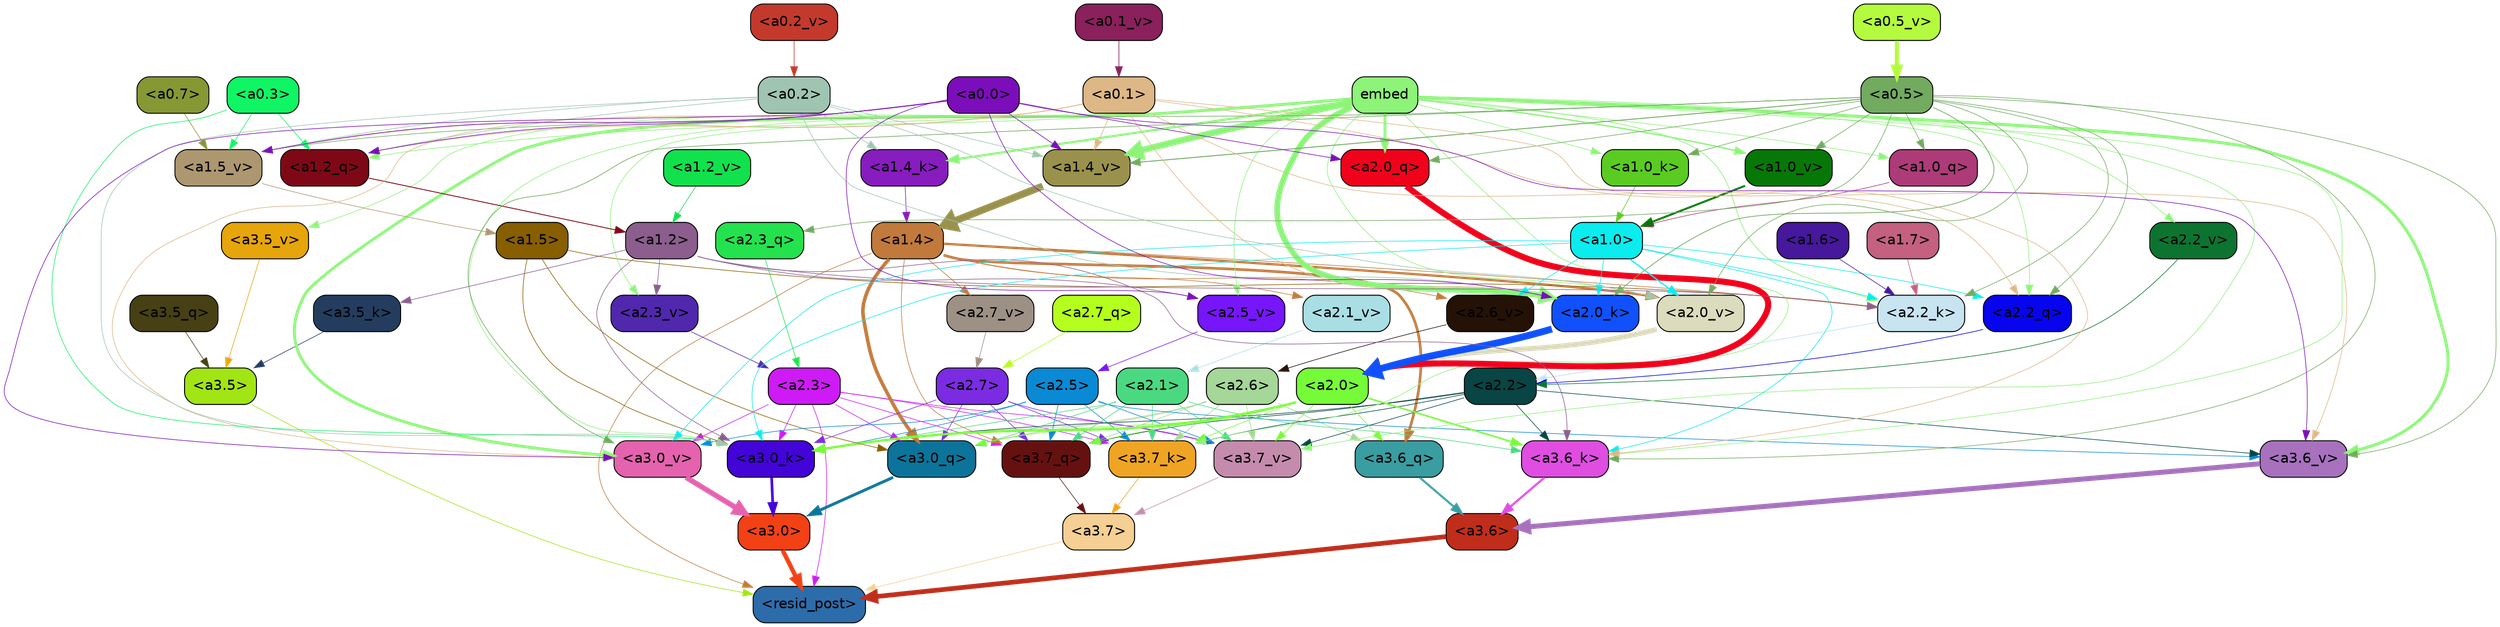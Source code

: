 strict digraph "" {
	graph [bgcolor=transparent,
		layout=dot,
		overlap=false,
		splines=true
	];
	"<a3.7>"	[color=black,
		fillcolor="#f5cf93",
		fontname=Helvetica,
		shape=box,
		style="filled, rounded"];
	"<resid_post>"	[color=black,
		fillcolor="#2d6caa",
		fontname=Helvetica,
		shape=box,
		style="filled, rounded"];
	"<a3.7>" -> "<resid_post>"	[color="#f5cf93",
		penwidth=0.6];
	"<a3.6>"	[color=black,
		fillcolor="#c02d1b",
		fontname=Helvetica,
		shape=box,
		style="filled, rounded"];
	"<a3.6>" -> "<resid_post>"	[color="#c02d1b",
		penwidth=4.6696330308914185];
	"<a3.5>"	[color=black,
		fillcolor="#a1e514",
		fontname=Helvetica,
		shape=box,
		style="filled, rounded"];
	"<a3.5>" -> "<resid_post>"	[color="#a1e514",
		penwidth=0.6];
	"<a3.0>"	[color=black,
		fillcolor="#f24115",
		fontname=Helvetica,
		shape=box,
		style="filled, rounded"];
	"<a3.0>" -> "<resid_post>"	[color="#f24115",
		penwidth=4.282557368278503];
	"<a2.3>"	[color=black,
		fillcolor="#ce1bf6",
		fontname=Helvetica,
		shape=box,
		style="filled, rounded"];
	"<a2.3>" -> "<resid_post>"	[color="#ce1bf6",
		penwidth=0.6];
	"<a3.7_q>"	[color=black,
		fillcolor="#651110",
		fontname=Helvetica,
		shape=box,
		style="filled, rounded"];
	"<a2.3>" -> "<a3.7_q>"	[color="#ce1bf6",
		penwidth=0.6];
	"<a3.0_q>"	[color=black,
		fillcolor="#0c749a",
		fontname=Helvetica,
		shape=box,
		style="filled, rounded"];
	"<a2.3>" -> "<a3.0_q>"	[color="#ce1bf6",
		penwidth=0.6];
	"<a3.7_k>"	[color=black,
		fillcolor="#efa523",
		fontname=Helvetica,
		shape=box,
		style="filled, rounded"];
	"<a2.3>" -> "<a3.7_k>"	[color="#ce1bf6",
		penwidth=0.6];
	"<a3.0_k>"	[color=black,
		fillcolor="#4304d7",
		fontname=Helvetica,
		shape=box,
		style="filled, rounded"];
	"<a2.3>" -> "<a3.0_k>"	[color="#ce1bf6",
		penwidth=0.6];
	"<a3.7_v>"	[color=black,
		fillcolor="#c58bad",
		fontname=Helvetica,
		shape=box,
		style="filled, rounded"];
	"<a2.3>" -> "<a3.7_v>"	[color="#ce1bf6",
		penwidth=0.6];
	"<a3.0_v>"	[color=black,
		fillcolor="#e562ae",
		fontname=Helvetica,
		shape=box,
		style="filled, rounded"];
	"<a2.3>" -> "<a3.0_v>"	[color="#ce1bf6",
		penwidth=0.6];
	"<a1.4>"	[color=black,
		fillcolor="#c17a3c",
		fontname=Helvetica,
		shape=box,
		style="filled, rounded"];
	"<a1.4>" -> "<resid_post>"	[color="#c17a3c",
		penwidth=0.6];
	"<a1.4>" -> "<a3.7_q>"	[color="#c17a3c",
		penwidth=0.6];
	"<a3.6_q>"	[color=black,
		fillcolor="#399da1",
		fontname=Helvetica,
		shape=box,
		style="filled, rounded"];
	"<a1.4>" -> "<a3.6_q>"	[color="#c17a3c",
		penwidth=2.6073555648326874];
	"<a1.4>" -> "<a3.0_q>"	[color="#c17a3c",
		penwidth=3.4971605762839317];
	"<a2.2_k>"	[color=black,
		fillcolor="#c8e4f1",
		fontname=Helvetica,
		shape=box,
		style="filled, rounded"];
	"<a1.4>" -> "<a2.2_k>"	[color="#c17a3c",
		penwidth=0.6];
	"<a2.7_v>"	[color=black,
		fillcolor="#9d9185",
		fontname=Helvetica,
		shape=box,
		style="filled, rounded"];
	"<a1.4>" -> "<a2.7_v>"	[color="#c17a3c",
		penwidth=0.6];
	"<a2.6_v>"	[color=black,
		fillcolor="#241207",
		fontname=Helvetica,
		shape=box,
		style="filled, rounded"];
	"<a1.4>" -> "<a2.6_v>"	[color="#c17a3c",
		penwidth=0.6];
	"<a2.1_v>"	[color=black,
		fillcolor="#aadee5",
		fontname=Helvetica,
		shape=box,
		style="filled, rounded"];
	"<a1.4>" -> "<a2.1_v>"	[color="#c17a3c",
		penwidth=0.6];
	"<a2.0_v>"	[color=black,
		fillcolor="#dbdbbd",
		fontname=Helvetica,
		shape=box,
		style="filled, rounded"];
	"<a1.4>" -> "<a2.0_v>"	[color="#c17a3c",
		penwidth=2.268670678138733];
	"<a3.7_q>" -> "<a3.7>"	[color="#651110",
		penwidth=0.6];
	"<a3.6_q>" -> "<a3.6>"	[color="#399da1",
		penwidth=2.03758105635643];
	"<a3.5_q>"	[color=black,
		fillcolor="#464014",
		fontname=Helvetica,
		shape=box,
		style="filled, rounded"];
	"<a3.5_q>" -> "<a3.5>"	[color="#464014",
		penwidth=0.6];
	"<a3.0_q>" -> "<a3.0>"	[color="#0c749a",
		penwidth=2.8638100624084473];
	"<a3.7_k>" -> "<a3.7>"	[color="#efa523",
		penwidth=0.6];
	"<a3.6_k>"	[color=black,
		fillcolor="#df4ee1",
		fontname=Helvetica,
		shape=box,
		style="filled, rounded"];
	"<a3.6_k>" -> "<a3.6>"	[color="#df4ee1",
		penwidth=2.174198240041733];
	"<a3.5_k>"	[color=black,
		fillcolor="#243d5f",
		fontname=Helvetica,
		shape=box,
		style="filled, rounded"];
	"<a3.5_k>" -> "<a3.5>"	[color="#243d5f",
		penwidth=0.6];
	"<a3.0_k>" -> "<a3.0>"	[color="#4304d7",
		penwidth=2.6274144649505615];
	"<a3.7_v>" -> "<a3.7>"	[color="#c58bad",
		penwidth=0.6];
	"<a3.6_v>"	[color=black,
		fillcolor="#a771be",
		fontname=Helvetica,
		shape=box,
		style="filled, rounded"];
	"<a3.6_v>" -> "<a3.6>"	[color="#a771be",
		penwidth=5.002329230308533];
	"<a3.5_v>"	[color=black,
		fillcolor="#e6a50b",
		fontname=Helvetica,
		shape=box,
		style="filled, rounded"];
	"<a3.5_v>" -> "<a3.5>"	[color="#e6a50b",
		penwidth=0.6];
	"<a3.0_v>" -> "<a3.0>"	[color="#e562ae",
		penwidth=5.188832879066467];
	"<a2.7>"	[color=black,
		fillcolor="#7b2ce2",
		fontname=Helvetica,
		shape=box,
		style="filled, rounded"];
	"<a2.7>" -> "<a3.7_q>"	[color="#7b2ce2",
		penwidth=0.6];
	"<a2.7>" -> "<a3.0_q>"	[color="#7b2ce2",
		penwidth=0.6];
	"<a2.7>" -> "<a3.7_k>"	[color="#7b2ce2",
		penwidth=0.6];
	"<a2.7>" -> "<a3.0_k>"	[color="#7b2ce2",
		penwidth=0.6];
	"<a2.7>" -> "<a3.7_v>"	[color="#7b2ce2",
		penwidth=0.6];
	"<a2.6>"	[color=black,
		fillcolor="#a4d798",
		fontname=Helvetica,
		shape=box,
		style="filled, rounded"];
	"<a2.6>" -> "<a3.7_q>"	[color="#a4d798",
		penwidth=0.6];
	"<a2.6>" -> "<a3.6_q>"	[color="#a4d798",
		penwidth=0.6];
	"<a2.6>" -> "<a3.0_q>"	[color="#a4d798",
		penwidth=0.6];
	"<a2.6>" -> "<a3.7_k>"	[color="#a4d798",
		penwidth=0.6];
	"<a2.6>" -> "<a3.0_k>"	[color="#a4d798",
		penwidth=0.6];
	"<a2.6>" -> "<a3.7_v>"	[color="#a4d798",
		penwidth=0.6];
	"<a2.5>"	[color=black,
		fillcolor="#0a8ad4",
		fontname=Helvetica,
		shape=box,
		style="filled, rounded"];
	"<a2.5>" -> "<a3.7_q>"	[color="#0a8ad4",
		penwidth=0.6];
	"<a2.5>" -> "<a3.7_k>"	[color="#0a8ad4",
		penwidth=0.6];
	"<a2.5>" -> "<a3.0_k>"	[color="#0a8ad4",
		penwidth=0.6];
	"<a2.5>" -> "<a3.7_v>"	[color="#0a8ad4",
		penwidth=0.6];
	"<a2.5>" -> "<a3.6_v>"	[color="#0a8ad4",
		penwidth=0.6];
	"<a2.5>" -> "<a3.0_v>"	[color="#0a8ad4",
		penwidth=0.6];
	"<a2.2>"	[color=black,
		fillcolor="#084544",
		fontname=Helvetica,
		shape=box,
		style="filled, rounded"];
	"<a2.2>" -> "<a3.7_q>"	[color="#084544",
		penwidth=0.6];
	"<a2.2>" -> "<a3.7_k>"	[color="#084544",
		penwidth=0.6];
	"<a2.2>" -> "<a3.6_k>"	[color="#084544",
		penwidth=0.6];
	"<a2.2>" -> "<a3.0_k>"	[color="#084544",
		penwidth=0.6];
	"<a2.2>" -> "<a3.7_v>"	[color="#084544",
		penwidth=0.6];
	"<a2.2>" -> "<a3.6_v>"	[color="#084544",
		penwidth=0.6];
	"<a2.1>"	[color=black,
		fillcolor="#4ad980",
		fontname=Helvetica,
		shape=box,
		style="filled, rounded"];
	"<a2.1>" -> "<a3.7_q>"	[color="#4ad980",
		penwidth=0.6];
	"<a2.1>" -> "<a3.0_q>"	[color="#4ad980",
		penwidth=0.6];
	"<a2.1>" -> "<a3.7_k>"	[color="#4ad980",
		penwidth=0.6];
	"<a2.1>" -> "<a3.6_k>"	[color="#4ad980",
		penwidth=0.6];
	"<a2.1>" -> "<a3.0_k>"	[color="#4ad980",
		penwidth=0.6];
	"<a2.1>" -> "<a3.7_v>"	[color="#4ad980",
		penwidth=0.6];
	"<a2.0>"	[color=black,
		fillcolor="#76fb38",
		fontname=Helvetica,
		shape=box,
		style="filled, rounded"];
	"<a2.0>" -> "<a3.7_q>"	[color="#76fb38",
		penwidth=0.6];
	"<a2.0>" -> "<a3.6_q>"	[color="#76fb38",
		penwidth=0.6];
	"<a2.0>" -> "<a3.0_q>"	[color="#76fb38",
		penwidth=0.6];
	"<a2.0>" -> "<a3.7_k>"	[color="#76fb38",
		penwidth=0.6];
	"<a2.0>" -> "<a3.6_k>"	[color="#76fb38",
		penwidth=1.5568191409111023];
	"<a2.0>" -> "<a3.0_k>"	[color="#76fb38",
		penwidth=2.270527422428131];
	"<a2.0>" -> "<a3.7_v>"	[color="#76fb38",
		penwidth=0.6];
	"<a1.5>"	[color=black,
		fillcolor="#875e00",
		fontname=Helvetica,
		shape=box,
		style="filled, rounded"];
	"<a1.5>" -> "<a3.0_q>"	[color="#875e00",
		penwidth=0.6];
	"<a1.5>" -> "<a3.0_k>"	[color="#875e00",
		penwidth=0.6];
	"<a1.5>" -> "<a2.2_k>"	[color="#875e00",
		penwidth=0.6];
	embed	[color=black,
		fillcolor="#8df379",
		fontname=Helvetica,
		shape=box,
		style="filled, rounded"];
	embed -> "<a3.7_k>"	[color="#8df379",
		penwidth=0.6];
	embed -> "<a3.6_k>"	[color="#8df379",
		penwidth=0.6];
	embed -> "<a3.0_k>"	[color="#8df379",
		penwidth=0.6];
	embed -> "<a3.7_v>"	[color="#8df379",
		penwidth=0.6];
	embed -> "<a3.6_v>"	[color="#8df379",
		penwidth=2.9588699340820312];
	embed -> "<a3.5_v>"	[color="#8df379",
		penwidth=0.6];
	embed -> "<a3.0_v>"	[color="#8df379",
		penwidth=2.8686431646347046];
	"<a2.2_q>"	[color=black,
		fillcolor="#0605ed",
		fontname=Helvetica,
		shape=box,
		style="filled, rounded"];
	embed -> "<a2.2_q>"	[color="#8df379",
		penwidth=0.6];
	"<a2.0_q>"	[color=black,
		fillcolor="#f1021b",
		fontname=Helvetica,
		shape=box,
		style="filled, rounded"];
	embed -> "<a2.0_q>"	[color="#8df379",
		penwidth=2.7617180347442627];
	embed -> "<a2.2_k>"	[color="#8df379",
		penwidth=0.67606520652771];
	"<a2.0_k>"	[color=black,
		fillcolor="#1051fc",
		fontname=Helvetica,
		shape=box,
		style="filled, rounded"];
	embed -> "<a2.0_k>"	[color="#8df379",
		penwidth=5.615107178688049];
	"<a2.5_v>"	[color=black,
		fillcolor="#7616f9",
		fontname=Helvetica,
		shape=box,
		style="filled, rounded"];
	embed -> "<a2.5_v>"	[color="#8df379",
		penwidth=0.6];
	"<a2.3_v>"	[color=black,
		fillcolor="#5028ae",
		fontname=Helvetica,
		shape=box,
		style="filled, rounded"];
	embed -> "<a2.3_v>"	[color="#8df379",
		penwidth=0.6];
	"<a2.2_v>"	[color=black,
		fillcolor="#0c7430",
		fontname=Helvetica,
		shape=box,
		style="filled, rounded"];
	embed -> "<a2.2_v>"	[color="#8df379",
		penwidth=0.6];
	embed -> "<a2.0_v>"	[color="#8df379",
		penwidth=0.6];
	"<a1.2_q>"	[color=black,
		fillcolor="#7f0816",
		fontname=Helvetica,
		shape=box,
		style="filled, rounded"];
	embed -> "<a1.2_q>"	[color="#8df379",
		penwidth=0.6];
	"<a1.0_q>"	[color=black,
		fillcolor="#ad3b78",
		fontname=Helvetica,
		shape=box,
		style="filled, rounded"];
	embed -> "<a1.0_q>"	[color="#8df379",
		penwidth=0.6];
	"<a1.4_k>"	[color=black,
		fillcolor="#871cbf",
		fontname=Helvetica,
		shape=box,
		style="filled, rounded"];
	embed -> "<a1.4_k>"	[color="#8df379",
		penwidth=2.1468217372894287];
	"<a1.0_k>"	[color=black,
		fillcolor="#5acc21",
		fontname=Helvetica,
		shape=box,
		style="filled, rounded"];
	embed -> "<a1.0_k>"	[color="#8df379",
		penwidth=0.6];
	"<a1.4_v>"	[color=black,
		fillcolor="#9a924c",
		fontname=Helvetica,
		shape=box,
		style="filled, rounded"];
	embed -> "<a1.4_v>"	[color="#8df379",
		penwidth=6.189999580383301];
	"<a1.0_v>"	[color=black,
		fillcolor="#077708",
		fontname=Helvetica,
		shape=box,
		style="filled, rounded"];
	embed -> "<a1.0_v>"	[color="#8df379",
		penwidth=1.3123979568481445];
	"<a1.2>"	[color=black,
		fillcolor="#8b5e8d",
		fontname=Helvetica,
		shape=box,
		style="filled, rounded"];
	"<a1.2>" -> "<a3.6_k>"	[color="#8b5e8d",
		penwidth=0.6];
	"<a1.2>" -> "<a3.5_k>"	[color="#8b5e8d",
		penwidth=0.6];
	"<a1.2>" -> "<a3.0_k>"	[color="#8b5e8d",
		penwidth=0.6];
	"<a1.2>" -> "<a2.2_k>"	[color="#8b5e8d",
		penwidth=0.6];
	"<a1.2>" -> "<a2.5_v>"	[color="#8b5e8d",
		penwidth=0.6];
	"<a1.2>" -> "<a2.3_v>"	[color="#8b5e8d",
		penwidth=0.6];
	"<a1.0>"	[color=black,
		fillcolor="#0aecee",
		fontname=Helvetica,
		shape=box,
		style="filled, rounded"];
	"<a1.0>" -> "<a3.6_k>"	[color="#0aecee",
		penwidth=0.6];
	"<a1.0>" -> "<a3.0_k>"	[color="#0aecee",
		penwidth=0.6];
	"<a1.0>" -> "<a3.0_v>"	[color="#0aecee",
		penwidth=0.6];
	"<a1.0>" -> "<a2.2_q>"	[color="#0aecee",
		penwidth=0.6];
	"<a1.0>" -> "<a2.2_k>"	[color="#0aecee",
		penwidth=0.6];
	"<a1.0>" -> "<a2.0_k>"	[color="#0aecee",
		penwidth=0.6];
	"<a1.0>" -> "<a2.6_v>"	[color="#0aecee",
		penwidth=0.6];
	"<a1.0>" -> "<a2.0_v>"	[color="#0aecee",
		penwidth=1.27996826171875];
	"<a0.5>"	[color=black,
		fillcolor="#72aa60",
		fontname=Helvetica,
		shape=box,
		style="filled, rounded"];
	"<a0.5>" -> "<a3.6_k>"	[color="#72aa60",
		penwidth=0.6];
	"<a0.5>" -> "<a3.6_v>"	[color="#72aa60",
		penwidth=0.6];
	"<a0.5>" -> "<a3.0_v>"	[color="#72aa60",
		penwidth=0.6421224474906921];
	"<a2.3_q>"	[color=black,
		fillcolor="#24e24d",
		fontname=Helvetica,
		shape=box,
		style="filled, rounded"];
	"<a0.5>" -> "<a2.3_q>"	[color="#72aa60",
		penwidth=0.6];
	"<a0.5>" -> "<a2.2_q>"	[color="#72aa60",
		penwidth=0.6];
	"<a0.5>" -> "<a2.0_q>"	[color="#72aa60",
		penwidth=0.6];
	"<a0.5>" -> "<a2.2_k>"	[color="#72aa60",
		penwidth=0.6];
	"<a0.5>" -> "<a2.0_k>"	[color="#72aa60",
		penwidth=0.7151575088500977];
	"<a0.5>" -> "<a2.0_v>"	[color="#72aa60",
		penwidth=0.6];
	"<a0.5>" -> "<a1.0_q>"	[color="#72aa60",
		penwidth=0.6];
	"<a0.5>" -> "<a1.0_k>"	[color="#72aa60",
		penwidth=0.6];
	"<a1.5_v>"	[color=black,
		fillcolor="#ad9770",
		fontname=Helvetica,
		shape=box,
		style="filled, rounded"];
	"<a0.5>" -> "<a1.5_v>"	[color="#72aa60",
		penwidth=0.6];
	"<a0.5>" -> "<a1.4_v>"	[color="#72aa60",
		penwidth=0.8927993774414062];
	"<a0.5>" -> "<a1.0_v>"	[color="#72aa60",
		penwidth=0.6];
	"<a0.1>"	[color=black,
		fillcolor="#ddb786",
		fontname=Helvetica,
		shape=box,
		style="filled, rounded"];
	"<a0.1>" -> "<a3.6_k>"	[color="#ddb786",
		penwidth=0.6];
	"<a0.1>" -> "<a3.6_v>"	[color="#ddb786",
		penwidth=0.6];
	"<a0.1>" -> "<a3.0_v>"	[color="#ddb786",
		penwidth=0.6];
	"<a0.1>" -> "<a2.2_q>"	[color="#ddb786",
		penwidth=0.6];
	"<a0.1>" -> "<a2.0_k>"	[color="#ddb786",
		penwidth=0.6];
	"<a0.1>" -> "<a1.2_q>"	[color="#ddb786",
		penwidth=0.6];
	"<a0.1>" -> "<a1.5_v>"	[color="#ddb786",
		penwidth=0.6];
	"<a0.1>" -> "<a1.4_v>"	[color="#ddb786",
		penwidth=0.6];
	"<a0.3>"	[color=black,
		fillcolor="#10f564",
		fontname=Helvetica,
		shape=box,
		style="filled, rounded"];
	"<a0.3>" -> "<a3.0_k>"	[color="#10f564",
		penwidth=0.6];
	"<a0.3>" -> "<a1.2_q>"	[color="#10f564",
		penwidth=0.6];
	"<a0.3>" -> "<a1.5_v>"	[color="#10f564",
		penwidth=0.6];
	"<a0.2>"	[color=black,
		fillcolor="#9fc5b2",
		fontname=Helvetica,
		shape=box,
		style="filled, rounded"];
	"<a0.2>" -> "<a3.0_k>"	[color="#9fc5b2",
		penwidth=0.6];
	"<a0.2>" -> "<a2.0_k>"	[color="#9fc5b2",
		penwidth=0.6];
	"<a0.2>" -> "<a2.0_v>"	[color="#9fc5b2",
		penwidth=0.6];
	"<a0.2>" -> "<a1.2_q>"	[color="#9fc5b2",
		penwidth=0.6];
	"<a0.2>" -> "<a1.4_k>"	[color="#9fc5b2",
		penwidth=0.6];
	"<a0.2>" -> "<a1.5_v>"	[color="#9fc5b2",
		penwidth=0.6];
	"<a0.2>" -> "<a1.4_v>"	[color="#9fc5b2",
		penwidth=0.6];
	"<a0.0>"	[color=black,
		fillcolor="#7b0eba",
		fontname=Helvetica,
		shape=box,
		style="filled, rounded"];
	"<a0.0>" -> "<a3.6_v>"	[color="#7b0eba",
		penwidth=0.6];
	"<a0.0>" -> "<a3.0_v>"	[color="#7b0eba",
		penwidth=0.6];
	"<a0.0>" -> "<a2.0_q>"	[color="#7b0eba",
		penwidth=0.6];
	"<a0.0>" -> "<a2.0_k>"	[color="#7b0eba",
		penwidth=0.6];
	"<a0.0>" -> "<a2.5_v>"	[color="#7b0eba",
		penwidth=0.6];
	"<a0.0>" -> "<a1.2_q>"	[color="#7b0eba",
		penwidth=0.6];
	"<a0.0>" -> "<a1.5_v>"	[color="#7b0eba",
		penwidth=0.6];
	"<a0.0>" -> "<a1.4_v>"	[color="#7b0eba",
		penwidth=0.6];
	"<a2.7_q>"	[color=black,
		fillcolor="#b4ff1e",
		fontname=Helvetica,
		shape=box,
		style="filled, rounded"];
	"<a2.7_q>" -> "<a2.7>"	[color="#b4ff1e",
		penwidth=0.6];
	"<a2.3_q>" -> "<a2.3>"	[color="#24e24d",
		penwidth=0.6];
	"<a2.2_q>" -> "<a2.2>"	[color="#0605ed",
		penwidth=0.6340763568878174];
	"<a2.0_q>" -> "<a2.0>"	[color="#f1021b",
		penwidth=6.0160088539123535];
	"<a2.2_k>" -> "<a2.2>"	[color="#c8e4f1",
		penwidth=0.7764816284179688];
	"<a2.0_k>" -> "<a2.0>"	[color="#1051fc",
		penwidth=6.773025274276733];
	"<a2.7_v>" -> "<a2.7>"	[color="#9d9185",
		penwidth=0.6];
	"<a2.6_v>" -> "<a2.6>"	[color="#241207",
		penwidth=0.6];
	"<a2.5_v>" -> "<a2.5>"	[color="#7616f9",
		penwidth=0.6];
	"<a2.3_v>" -> "<a2.3>"	[color="#5028ae",
		penwidth=0.6];
	"<a2.2_v>" -> "<a2.2>"	[color="#0c7430",
		penwidth=0.6];
	"<a2.1_v>" -> "<a2.1>"	[color="#aadee5",
		penwidth=0.6];
	"<a2.0_v>" -> "<a2.0>"	[color="#dbdbbd",
		penwidth=4.906715989112854];
	"<a1.7>"	[color=black,
		fillcolor="#c46080",
		fontname=Helvetica,
		shape=box,
		style="filled, rounded"];
	"<a1.7>" -> "<a2.2_k>"	[color="#c46080",
		penwidth=0.6];
	"<a1.6>"	[color=black,
		fillcolor="#46189b",
		fontname=Helvetica,
		shape=box,
		style="filled, rounded"];
	"<a1.6>" -> "<a2.2_k>"	[color="#46189b",
		penwidth=0.6];
	"<a1.2_q>" -> "<a1.2>"	[color="#7f0816",
		penwidth=0.836545467376709];
	"<a1.0_q>" -> "<a1.0>"	[color="#ad3b78",
		penwidth=0.6];
	"<a1.4_k>" -> "<a1.4>"	[color="#871cbf",
		penwidth=0.6];
	"<a1.0_k>" -> "<a1.0>"	[color="#5acc21",
		penwidth=0.6];
	"<a1.5_v>" -> "<a1.5>"	[color="#ad9770",
		penwidth=0.6];
	"<a1.4_v>" -> "<a1.4>"	[color="#9a924c",
		penwidth=7.093163728713989];
	"<a1.2_v>"	[color=black,
		fillcolor="#11e14d",
		fontname=Helvetica,
		shape=box,
		style="filled, rounded"];
	"<a1.2_v>" -> "<a1.2>"	[color="#11e14d",
		penwidth=0.6];
	"<a1.0_v>" -> "<a1.0>"	[color="#077708",
		penwidth=1.9666723012924194];
	"<a0.7>"	[color=black,
		fillcolor="#859834",
		fontname=Helvetica,
		shape=box,
		style="filled, rounded"];
	"<a0.7>" -> "<a1.5_v>"	[color="#859834",
		penwidth=0.6];
	"<a0.5_v>"	[color=black,
		fillcolor="#b4fb3f",
		fontname=Helvetica,
		shape=box,
		style="filled, rounded"];
	"<a0.5_v>" -> "<a0.5>"	[color="#b4fb3f",
		penwidth=4.062177300453186];
	"<a0.2_v>"	[color=black,
		fillcolor="#c33a2d",
		fontname=Helvetica,
		shape=box,
		style="filled, rounded"];
	"<a0.2_v>" -> "<a0.2>"	[color="#c33a2d",
		penwidth=0.6];
	"<a0.1_v>"	[color=black,
		fillcolor="#8a205c",
		fontname=Helvetica,
		shape=box,
		style="filled, rounded"];
	"<a0.1_v>" -> "<a0.1>"	[color="#8a205c",
		penwidth=0.654442310333252];
}
